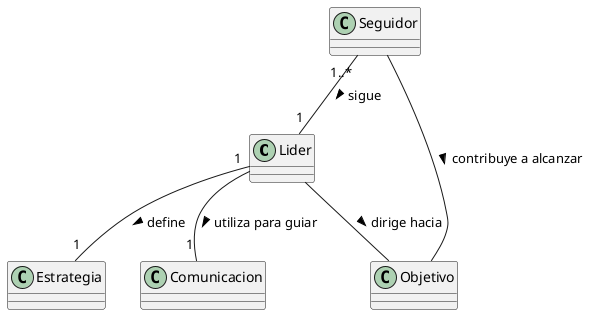 @startuml
class Lider {
}

class Seguidor {
}

class Objetivo {
}

class Estrategia {
}

class Comunicacion {
}

Lider "1" -- "1" Estrategia: define >
Lider -- "1" Comunicacion: utiliza para guiar >
Seguidor "1..*" -- "1" Lider: sigue >
Seguidor -- Objetivo: contribuye a alcanzar >
Lider -- Objetivo: dirige hacia >
@enduml
